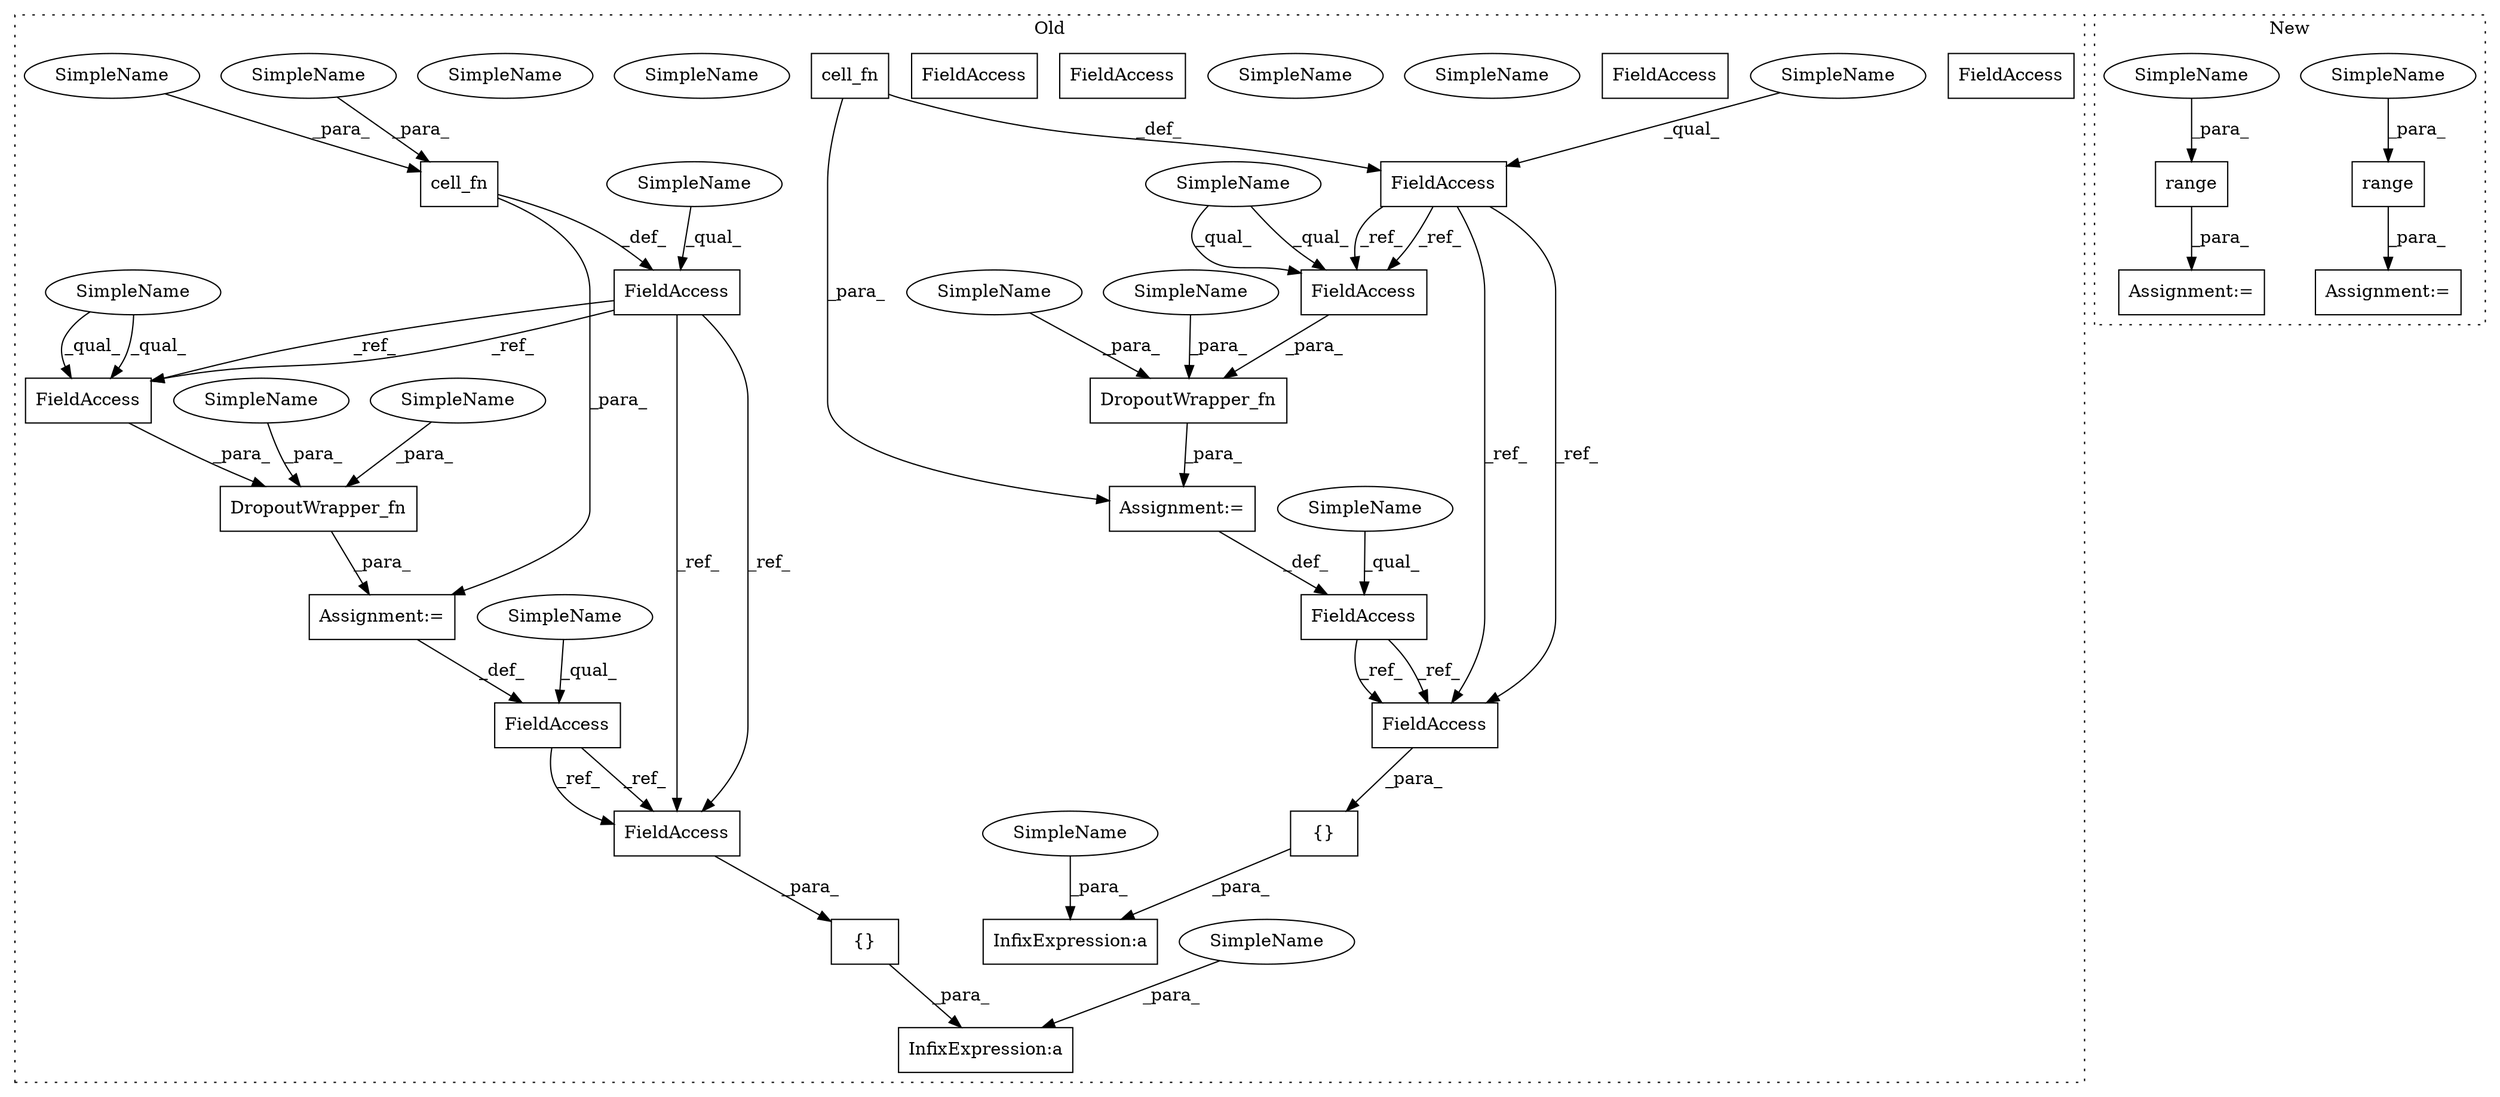digraph G {
subgraph cluster0 {
1 [label="DropoutWrapper_fn" a="32" s="70482,70539" l="18,1" shape="box"];
3 [label="InfixExpression:a" a="27" s="70919" l="3" shape="box"];
4 [label="{}" a="4" s="70905,70918" l="1,1" shape="box"];
5 [label="cell_fn" a="32" s="69740,69771" l="8,1" shape="box"];
6 [label="FieldAccess" a="22" s="70469" l="12" shape="box"];
7 [label="FieldAccess" a="22" s="69727" l="12" shape="box"];
8 [label="FieldAccess" a="22" s="70500" l="12" shape="box"];
10 [label="Assignment:=" a="7" s="70481" l="1" shape="box"];
12 [label="InfixExpression:a" a="27" s="70992" l="3" shape="box"];
13 [label="{}" a="4" s="70978,70991" l="1,1" shape="box"];
14 [label="cell_fn" a="32" s="69793,69824" l="8,1" shape="box"];
15 [label="FieldAccess" a="22" s="69780" l="12" shape="box"];
16 [label="FieldAccess" a="22" s="70581" l="12" shape="box"];
17 [label="FieldAccess" a="22" s="70550" l="12" shape="box"];
18 [label="DropoutWrapper_fn" a="32" s="70563,70620" l="18,1" shape="box"];
20 [label="Assignment:=" a="7" s="70562" l="1" shape="box"];
21 [label="SimpleName" a="42" s="70513" l="12" shape="ellipse"];
22 [label="SimpleName" a="42" s="70594" l="12" shape="ellipse"];
23 [label="FieldAccess" a="22" s="70581" l="12" shape="box"];
24 [label="FieldAccess" a="22" s="70979" l="12" shape="box"];
25 [label="FieldAccess" a="22" s="70979" l="12" shape="box"];
26 [label="FieldAccess" a="22" s="70500" l="12" shape="box"];
27 [label="FieldAccess" a="22" s="70906" l="12" shape="box"];
28 [label="SimpleName" a="42" s="70995" l="7" shape="ellipse"];
29 [label="SimpleName" a="42" s="70922" l="7" shape="ellipse"];
30 [label="SimpleName" a="42" s="69757" l="14" shape="ellipse"];
31 [label="SimpleName" a="42" s="70526" l="13" shape="ellipse"];
32 [label="SimpleName" a="42" s="70607" l="13" shape="ellipse"];
33 [label="SimpleName" a="42" s="70581" l="4" shape="ellipse"];
34 [label="SimpleName" a="42" s="70469" l="4" shape="ellipse"];
35 [label="SimpleName" a="42" s="69780" l="4" shape="ellipse"];
36 [label="SimpleName" a="42" s="70500" l="4" shape="ellipse"];
37 [label="SimpleName" a="42" s="69727" l="4" shape="ellipse"];
38 [label="SimpleName" a="42" s="70550" l="4" shape="ellipse"];
41 [label="SimpleName" a="42" s="69748" l="8" shape="ellipse"];
42 [label="SimpleName" a="42" s="70526" l="13" shape="ellipse"];
43 [label="SimpleName" a="42" s="70607" l="13" shape="ellipse"];
44 [label="SimpleName" a="42" s="70594" l="12" shape="ellipse"];
45 [label="SimpleName" a="42" s="70513" l="12" shape="ellipse"];
46 [label="FieldAccess" a="22" s="70906" l="12" shape="box"];
label = "Old";
style="dotted";
}
subgraph cluster1 {
2 [label="range" a="32" s="72170,72183" l="6,1" shape="box"];
9 [label="Assignment:=" a="7" s="72163" l="30" shape="box"];
11 [label="range" a="32" s="72341,72354" l="6,1" shape="box"];
19 [label="Assignment:=" a="7" s="72334" l="30" shape="box"];
39 [label="SimpleName" a="42" s="72347" l="7" shape="ellipse"];
40 [label="SimpleName" a="42" s="72176" l="7" shape="ellipse"];
label = "New";
style="dotted";
}
1 -> 10 [label="_para_"];
2 -> 9 [label="_para_"];
4 -> 3 [label="_para_"];
5 -> 7 [label="_def_"];
5 -> 10 [label="_para_"];
6 -> 46 [label="_ref_"];
6 -> 46 [label="_ref_"];
7 -> 46 [label="_ref_"];
7 -> 26 [label="_ref_"];
7 -> 26 [label="_ref_"];
7 -> 46 [label="_ref_"];
10 -> 6 [label="_def_"];
11 -> 19 [label="_para_"];
13 -> 12 [label="_para_"];
14 -> 15 [label="_def_"];
14 -> 20 [label="_para_"];
15 -> 23 [label="_ref_"];
15 -> 25 [label="_ref_"];
15 -> 25 [label="_ref_"];
15 -> 23 [label="_ref_"];
17 -> 25 [label="_ref_"];
17 -> 25 [label="_ref_"];
18 -> 20 [label="_para_"];
20 -> 17 [label="_def_"];
23 -> 18 [label="_para_"];
25 -> 13 [label="_para_"];
26 -> 1 [label="_para_"];
28 -> 12 [label="_para_"];
29 -> 3 [label="_para_"];
30 -> 5 [label="_para_"];
33 -> 23 [label="_qual_"];
33 -> 23 [label="_qual_"];
34 -> 6 [label="_qual_"];
35 -> 15 [label="_qual_"];
36 -> 26 [label="_qual_"];
36 -> 26 [label="_qual_"];
37 -> 7 [label="_qual_"];
38 -> 17 [label="_qual_"];
39 -> 11 [label="_para_"];
40 -> 2 [label="_para_"];
41 -> 5 [label="_para_"];
42 -> 1 [label="_para_"];
43 -> 18 [label="_para_"];
44 -> 18 [label="_para_"];
45 -> 1 [label="_para_"];
46 -> 4 [label="_para_"];
}